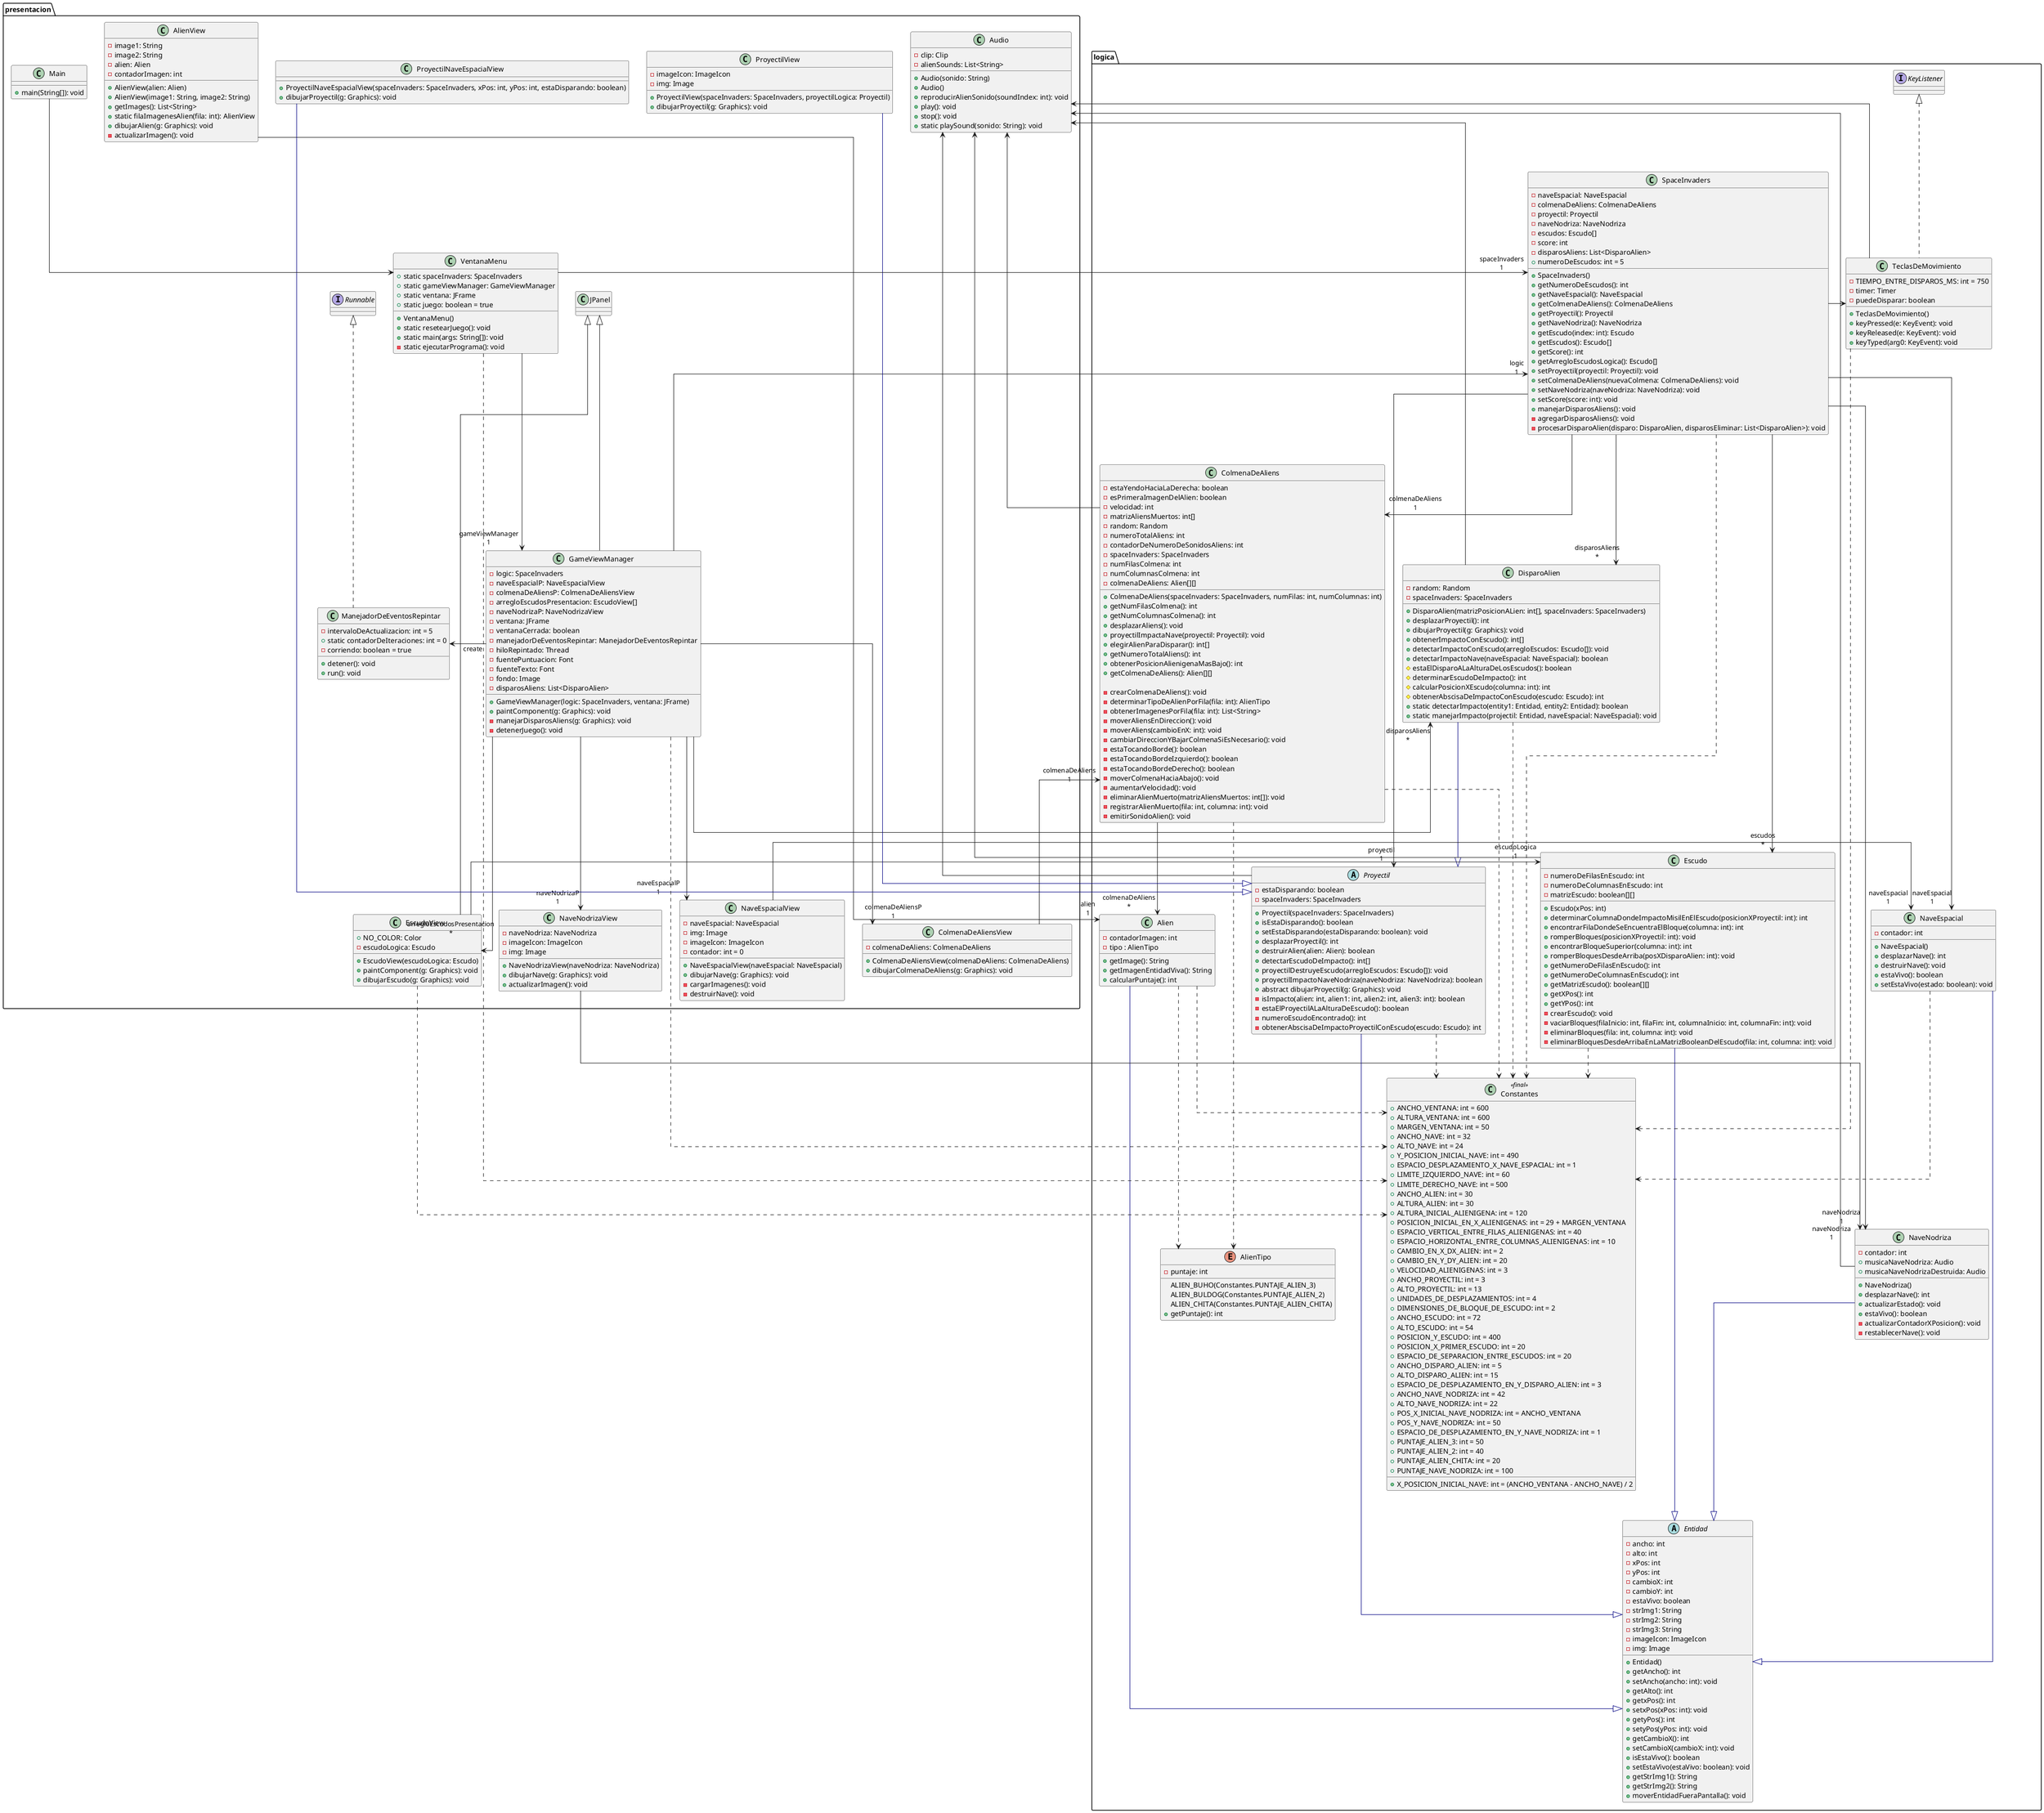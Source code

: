 @startuml

top to bottom direction
skinparam linetype ortho

package "logica" {
    class Alien {
        - contadorImagen: int
        - tipo : AlienTipo
        + getImage(): String
        + getImagenEntidadViva(): String
        + calcularPuntaje(): int
    }
    enum AlienTipo {
        - puntaje: int
        ALIEN_BUHO(Constantes.PUNTAJE_ALIEN_3)
        ALIEN_BULDOG(Constantes.PUNTAJE_ALIEN_2)
        ALIEN_CHITA(Constantes.PUNTAJE_ALIEN_CHITA)
        + getPuntaje(): int
    }
    class ColmenaDeAliens {
        - estaYendoHaciaLaDerecha: boolean
        - esPrimeraImagenDelAlien: boolean
        - velocidad: int
        - matrizAliensMuertos: int[]
        - random: Random
        - numeroTotalAliens: int
        - contadorDeNumeroDeSonidosAliens: int
        - spaceInvaders: SpaceInvaders
        - numFilasColmena: int
        - numColumnasColmena: int
        - colmenaDeAliens: Alien[][]

        + ColmenaDeAliens(spaceInvaders: SpaceInvaders, numFilas: int, numColumnas: int)
        + getNumFilasColmena(): int
        + getNumColumnasColmena(): int
        + desplazarAliens(): void
        + proyectilImpactaNave(proyectil: Proyectil): void
        + elegirAlienParaDisparar(): int[]
        + getNumeroTotalAliens(): int
        + obtenerPosicionAlienigenaMasBajo(): int
        + getColmenaDeAliens(): Alien[][]

        - crearColmenaDeAliens(): void
        - determinarTipoDeAlienPorFila(fila: int): AlienTipo
        - obtenerImagenesPorFila(fila: int): List<String>
        - moverAliensEnDireccion(): void
        - moverAliens(cambioEnX: int): void
        - cambiarDireccionYBajarColmenaSiEsNecesario(): void
        - estaTocandoBorde(): boolean
        - estaTocandoBordeIzquierdo(): boolean
        - estaTocandoBordeDerecho(): boolean
        - moverColmenaHaciaAbajo(): void
        - aumentarVelocidad(): void
        - eliminarAlienMuerto(matrizAliensMuertos: int[]): void
        - registrarAlienMuerto(fila: int, columna: int): void
        - emitirSonidoAlien(): void
    }


    class Constantes <<final>>{
        + ANCHO_VENTANA: int = 600
        + ALTURA_VENTANA: int = 600
        + MARGEN_VENTANA: int = 50
        + ANCHO_NAVE: int = 32
        + ALTO_NAVE: int = 24
        + X_POSICION_INICIAL_NAVE: int = (ANCHO_VENTANA - ANCHO_NAVE) / 2
        + Y_POSICION_INICIAL_NAVE: int = 490
        + ESPACIO_DESPLAZAMIENTO_X_NAVE_ESPACIAL: int = 1
        + LIMITE_IZQUIERDO_NAVE: int = 60
        + LIMITE_DERECHO_NAVE: int = 500
        + ANCHO_ALIEN: int = 30
        + ALTURA_ALIEN: int = 30
        + ALTURA_INICIAL_ALIENIGENA: int = 120
        + POSICION_INICIAL_EN_X_ALIENIGENAS: int = 29 + MARGEN_VENTANA
        + ESPACIO_VERTICAL_ENTRE_FILAS_ALIENIGENAS: int = 40
        + ESPACIO_HORIZONTAL_ENTRE_COLUMNAS_ALIENIGENAS: int = 10
        + CAMBIO_EN_X_DX_ALIEN: int = 2
        + CAMBIO_EN_Y_DY_ALIEN: int = 20
        + VELOCIDAD_ALIENIGENAS: int = 3
        + ANCHO_PROYECTIL: int = 3
        + ALTO_PROYECTIL: int = 13
        + UNIDADES_DE_DESPLAZAMIENTOS: int = 4
        + DIMENSIONES_DE_BLOQUE_DE_ESCUDO: int = 2
        + ANCHO_ESCUDO: int = 72
        + ALTO_ESCUDO: int = 54
        + POSICION_Y_ESCUDO: int = 400
        + POSICION_X_PRIMER_ESCUDO: int = 20
        + ESPACIO_DE_SEPARACION_ENTRE_ESCUDOS: int = 20
        + ANCHO_DISPARO_ALIEN: int = 5
        + ALTO_DISPARO_ALIEN: int = 15
        + ESPACIO_DE_DESPLAZAMIENTO_EN_Y_DISPARO_ALIEN: int = 3
        + ANCHO_NAVE_NODRIZA: int = 42
        + ALTO_NAVE_NODRIZA: int = 22
        + POS_X_INICIAL_NAVE_NODRIZA: int = ANCHO_VENTANA
        + POS_Y_NAVE_NODRIZA: int = 50
        + ESPACIO_DE_DESPLAZAMIENTO_EN_Y_NAVE_NODRIZA: int = 1
        + PUNTAJE_ALIEN_3: int = 50
        + PUNTAJE_ALIEN_2: int = 40
        + PUNTAJE_ALIEN_CHITA: int = 20
        + PUNTAJE_NAVE_NODRIZA: int = 100
    }



    class DisparoAlien{
        - random: Random
        - spaceInvaders: SpaceInvaders
        + DisparoAlien(matrizPosicionALien: int[], spaceInvaders: SpaceInvaders)
        + desplazarProyectil(): int
        + dibujarProyectil(g: Graphics): void
        + obtenerImpactoConEscudo(): int[]
        + detectarImpactoConEscudo(arregloEscudos: Escudo[]): void
        + detectarImpactoNave(naveEspacial: NaveEspacial): boolean
        # estaElDisparoALaAlturaDeLosEscudos(): boolean
        # determinarEscudoDeImpacto(): int
        # calcularPosicionXEscudo(columna: int): int
        # obtenerAbscisaDeImpactoConEscudo(escudo: Escudo): int
        + static detectarImpacto(entity1: Entidad, entity2: Entidad): boolean
        + static manejarImpacto(projectil: Entidad, naveEspacial: NaveEspacial): void
    }

    abstract class Entidad {
        - ancho: int
        - alto: int
        - xPos: int
        - yPos: int
        - cambioX: int
        - cambioY: int
        - estaVivo: boolean
        - strImg1: String
        - strImg2: String
        - strImg3: String
        - imageIcon: ImageIcon
        - img: Image
        + Entidad()
        + getAncho(): int
        + setAncho(ancho: int): void
        + getAlto(): int
        + getxPos(): int
        + setxPos(xPos: int): void
        + getyPos(): int
        + setyPos(yPos: int): void
        + getCambioX(): int
        + setCambioX(cambioX: int): void
        + isEstaVivo(): boolean
        + setEstaVivo(estaVivo: boolean): void
        + getStrImg1(): String
        + getStrImg2(): String
        + moverEntidadFueraPantalla(): void
    }


    class Escudo {
        - numeroDeFilasEnEscudo: int
        - numeroDeColumnasEnEscudo: int
        - matrizEscudo: boolean[][]
        + Escudo(xPos: int)
        + determinarColumnaDondeImpactoMisilEnElEscudo(posicionXProyectil: int): int
        + encontrarFilaDondeSeEncuentraElBloque(columna: int): int
        + romperBloques(posicionXProyectil: int): void
        + encontrarBloqueSuperior(columna: int): int
        + romperBloquesDesdeArriba(posXDisparoAlien: int): void
        + getNumeroDeFilasEnEscudo(): int
        + getNumeroDeColumnasEnEscudo(): int
        + getMatrizEscudo(): boolean[][]
        + getXPos(): int
        + getYPos(): int
        - crearEscudo(): void
        - vaciarBloques(filaInicio: int, filaFin: int, columnaInicio: int, columnaFin: int): void
        - eliminarBloques(fila: int, columna: int): void
        - eliminarBloquesDesdeArribaEnLaMatrizBooleanDelEscudo(fila: int, columna: int): void
    }


    class NaveEspacial{
        - contador: int
        + NaveEspacial()
        + desplazarNave(): int
        + destruirNave(): void
        + estaVivo(): boolean
        + setEstaVivo(estado: boolean): void
    }


    class NaveNodriza{
        - contador: int
        + musicaNaveNodriza: Audio
        + musicaNaveNodrizaDestruida: Audio
        + NaveNodriza()
        + desplazarNave(): int
        + actualizarEstado(): void
        + estaVivo(): boolean
        - actualizarContadorXPosicion(): void
        - restablecerNave(): void
    }


    abstract class Proyectil{
        - estaDisparando: boolean
        - spaceInvaders: SpaceInvaders
        + Proyectil(spaceInvaders: SpaceInvaders)
        + isEstaDisparando(): boolean
        + setEstaDisparando(estaDisparando: boolean): void
        + desplazarProyectil(): int
        + destruirAlien(alien: Alien): boolean
        + detectarEscudoDeImpacto(): int[]
        + proyectilDestruyeEscudo(arregloEscudos: Escudo[]): void
        + proyectilImpactoNaveNodriza(naveNodriza: NaveNodriza): boolean
        + abstract dibujarProyectil(g: Graphics): void
        - isImpacto(alien: int, alien1: int, alien2: int, alien3: int): boolean
        - estaElProyectilALaAlturaDeEscudo(): boolean
        - numeroEscudoEncontrado(): int
        - obtenerAbscisaDeImpactoProyectilConEscudo(escudo: Escudo): int
    }


    class SpaceInvaders {
        - naveEspacial: NaveEspacial
        - colmenaDeAliens: ColmenaDeAliens
        - proyectil: Proyectil
        - naveNodriza: NaveNodriza
        - escudos: Escudo[]
        - score: int
        - disparosAliens: List<DisparoAlien>
        + numeroDeEscudos: int = 5
        + SpaceInvaders()
        + getNumeroDeEscudos(): int
        + getNaveEspacial(): NaveEspacial
        + getColmenaDeAliens(): ColmenaDeAliens
        + getProyectil(): Proyectil
        + getNaveNodriza(): NaveNodriza
        + getEscudo(index: int): Escudo
        + getEscudos(): Escudo[]
        + getScore(): int
        + getArregloEscudosLogica(): Escudo[]
        + setProyectil(proyectil: Proyectil): void
        + setColmenaDeAliens(nuevaColmena: ColmenaDeAliens): void
        + setNaveNodriza(naveNodriza: NaveNodriza): void
        + setScore(score: int): void
        + manejarDisparosAliens(): void
        - agregarDisparosAliens(): void
        - procesarDisparoAlien(disparo: DisparoAlien, disparosEliminar: List<DisparoAlien>): void
    }


    class TeclasDeMovimiento implements KeyListener {
         - TIEMPO_ENTRE_DISPAROS_MS: int = 750
         - timer: Timer
         - puedeDisparar: boolean
         + TeclasDeMovimiento()
         + keyPressed(e: KeyEvent): void
         + keyReleased(e: KeyEvent): void
         + keyTyped(arg0: KeyEvent): void
     }

}

package "presentacion" {
    class AlienView {
        - image1: String
        - image2: String
        - alien: Alien
        - contadorImagen: int
        + AlienView(alien: Alien)
        + AlienView(image1: String, image2: String)
        + getImages(): List<String>
        + static filaImagenesAlien(fila: int): AlienView
        + dibujarAlien(g: Graphics): void
        - actualizarImagen(): void
    }

    class Audio {
        - clip: Clip
        - alienSounds: List<String>
        + Audio(sonido: String)
        + Audio()
        + reproducirAlienSonido(soundIndex: int): void
        + play(): void
        + stop(): void
        + static playSound(sonido: String): void
    }

    class ColmenaDeAliensView {
        - colmenaDeAliens: ColmenaDeAliens
        + ColmenaDeAliensView(colmenaDeAliens: ColmenaDeAliens)
        + dibujarColmenaDeAliens(g: Graphics): void
    }


    class EscudoView extends JPanel {
        + NO_COLOR: Color
        - escudoLogica: Escudo
        + EscudoView(escudoLogica: Escudo)
        + paintComponent(g: Graphics): void
        + dibujarEscudo(g: Graphics): void
    }


    class ManejadorDeEventosRepintar implements Runnable {
        - intervaloDeActualizacion: int = 5
        + static contadorDeIteraciones: int = 0
        - corriendo: boolean = true
        + detener(): void
        + run(): void
    }


    class GameViewManager extends JPanel {
        - logic: SpaceInvaders
        - naveEspacialP: NaveEspacialView
        - colmenaDeAliensP: ColmenaDeAliensView
        - arregloEscudosPresentacion: EscudoView[]
        - naveNodrizaP: NaveNodrizaView
        - ventana: JFrame
        - ventanaCerrada: boolean
        - manejadorDeEventosRepintar: ManejadorDeEventosRepintar
        - hiloRepintado: Thread
        - fuentePuntuacion: Font
        - fuenteTexto: Font
        - fondo: Image
        - disparosAliens: List<DisparoAlien>
        + GameViewManager(logic: SpaceInvaders, ventana: JFrame)
        + paintComponent(g: Graphics): void
        - manejarDisparosAliens(g: Graphics): void
        - detenerJuego(): void
    }


    class NaveEspacialView {
        - naveEspacial: NaveEspacial
        - img: Image
        - imageIcon: ImageIcon
        - contador: int = 0
        + NaveEspacialView(naveEspacial: NaveEspacial)
        + dibujarNave(g: Graphics): void
        - cargarImagenes(): void
        - destruirNave(): void
    }

    class NaveNodrizaView {
        - naveNodriza: NaveNodriza
        - imageIcon: ImageIcon
        - img: Image
        + NaveNodrizaView(naveNodriza: NaveNodriza)
        + dibujarNave(g: Graphics): void
        + actualizarImagen(): void
    }

    class ProyectilNaveEspacialView {
        + ProyectilNaveEspacialView(spaceInvaders: SpaceInvaders, xPos: int, yPos: int, estaDisparando: boolean)
        + dibujarProyectil(g: Graphics): void
    }


    class ProyectilView {
        - imageIcon: ImageIcon
        - img: Image
        + ProyectilView(spaceInvaders: SpaceInvaders, proyectilLogica: Proyectil)
        + dibujarProyectil(g: Graphics): void
    }


    class VentanaMenu {
        + static spaceInvaders: SpaceInvaders
        + static gameViewManager: GameViewManager
        + static ventana: JFrame
        + static juego: boolean = true
        + VentanaMenu()
        + static resetearJuego(): void
        + static main(args: String[]): void
        - static ejecutarPrograma(): void
    }

    class Main {
        + main(String[]): void
    }
}

Alien                       -[#000082,plain]-^  Entidad
AlienView                   --> "alien\n1" Alien
ColmenaDeAliens             --> "colmenaDeAliens\n*" Alien

ColmenaDeAliensView         --> "colmenaDeAliens\n1" ColmenaDeAliens
DisparoAlien                -[#000082,plain]-^  Proyectil
Escudo                      -[#000082,plain]-^  Entidad
EscudoView                  --> "escudoLogica\n1" Escudo

GameViewManager             --> "colmenaDeAliensP\n1" ColmenaDeAliensView
GameViewManager            --> "disparosAliens\n*" DisparoAlien

GameViewManager             --> "arregloEscudosPresentacion\n*" EscudoView
GameViewManager             -l->  ManejadorDeEventosRepintar : "«create»"
GameViewManager             --> "naveEspacialP\n1" NaveEspacialView

GameViewManager             --> "naveNodrizaP\n1" NaveNodrizaView

GameViewManager             --> "logic\n1" SpaceInvaders

SpaceInvaders               -l->  TeclasDeMovimiento
NaveEspacial                -[#000082,plain]-^  Entidad
NaveEspacialView            --> "naveEspacial\n1" NaveEspacial
NaveNodriza                 -[#000082,plain]-^  Entidad
NaveNodrizaView             --> "naveNodriza\n1" NaveNodriza
Proyectil                   -[#000082,plain]--^  Entidad
ProyectilView               -[#000082,plain]-^  Proyectil
ProyectilNaveEspacialView               -[#000082,plain]-^  Proyectil
SpaceInvaders               --> "colmenaDeAliens\n1" ColmenaDeAliens
SpaceInvaders               --> "disparosAliens\n*" DisparoAlien
SpaceInvaders               --> "escudos\n*" Escudo
SpaceInvaders               --> "naveEspacial\n1" NaveEspacial
SpaceInvaders               --> "naveNodriza\n1" NaveNodriza
SpaceInvaders               --> "proyectil\n1" Proyectil
Alien ..> AlienTipo
ColmenaDeAliens ..> AlienTipo
VentanaMenu                 --> "gameViewManager\n1" GameViewManager
VentanaMenu                 --> "spaceInvaders\n1" SpaceInvaders
Main                        --> VentanaMenu
Alien ..> Constantes
ColmenaDeAliens ..> Constantes
DisparoAlien ..> Constantes
Escudo ..> Constantes
NaveEspacial ..> Constantes
Proyectil ..> Constantes
SpaceInvaders ..> Constantes
TeclasDeMovimiento ..> Constantes
EscudoView ..> Constantes
GameViewManager ..> Constantes
VentanaMenu ..> Constantes
ColmenaDeAliens --> Audio
DisparoAlien --> Audio
Escudo --> Audio
NaveNodriza --> Audio
Proyectil --> Audio
TeclasDeMovimiento --> Audio

@enduml